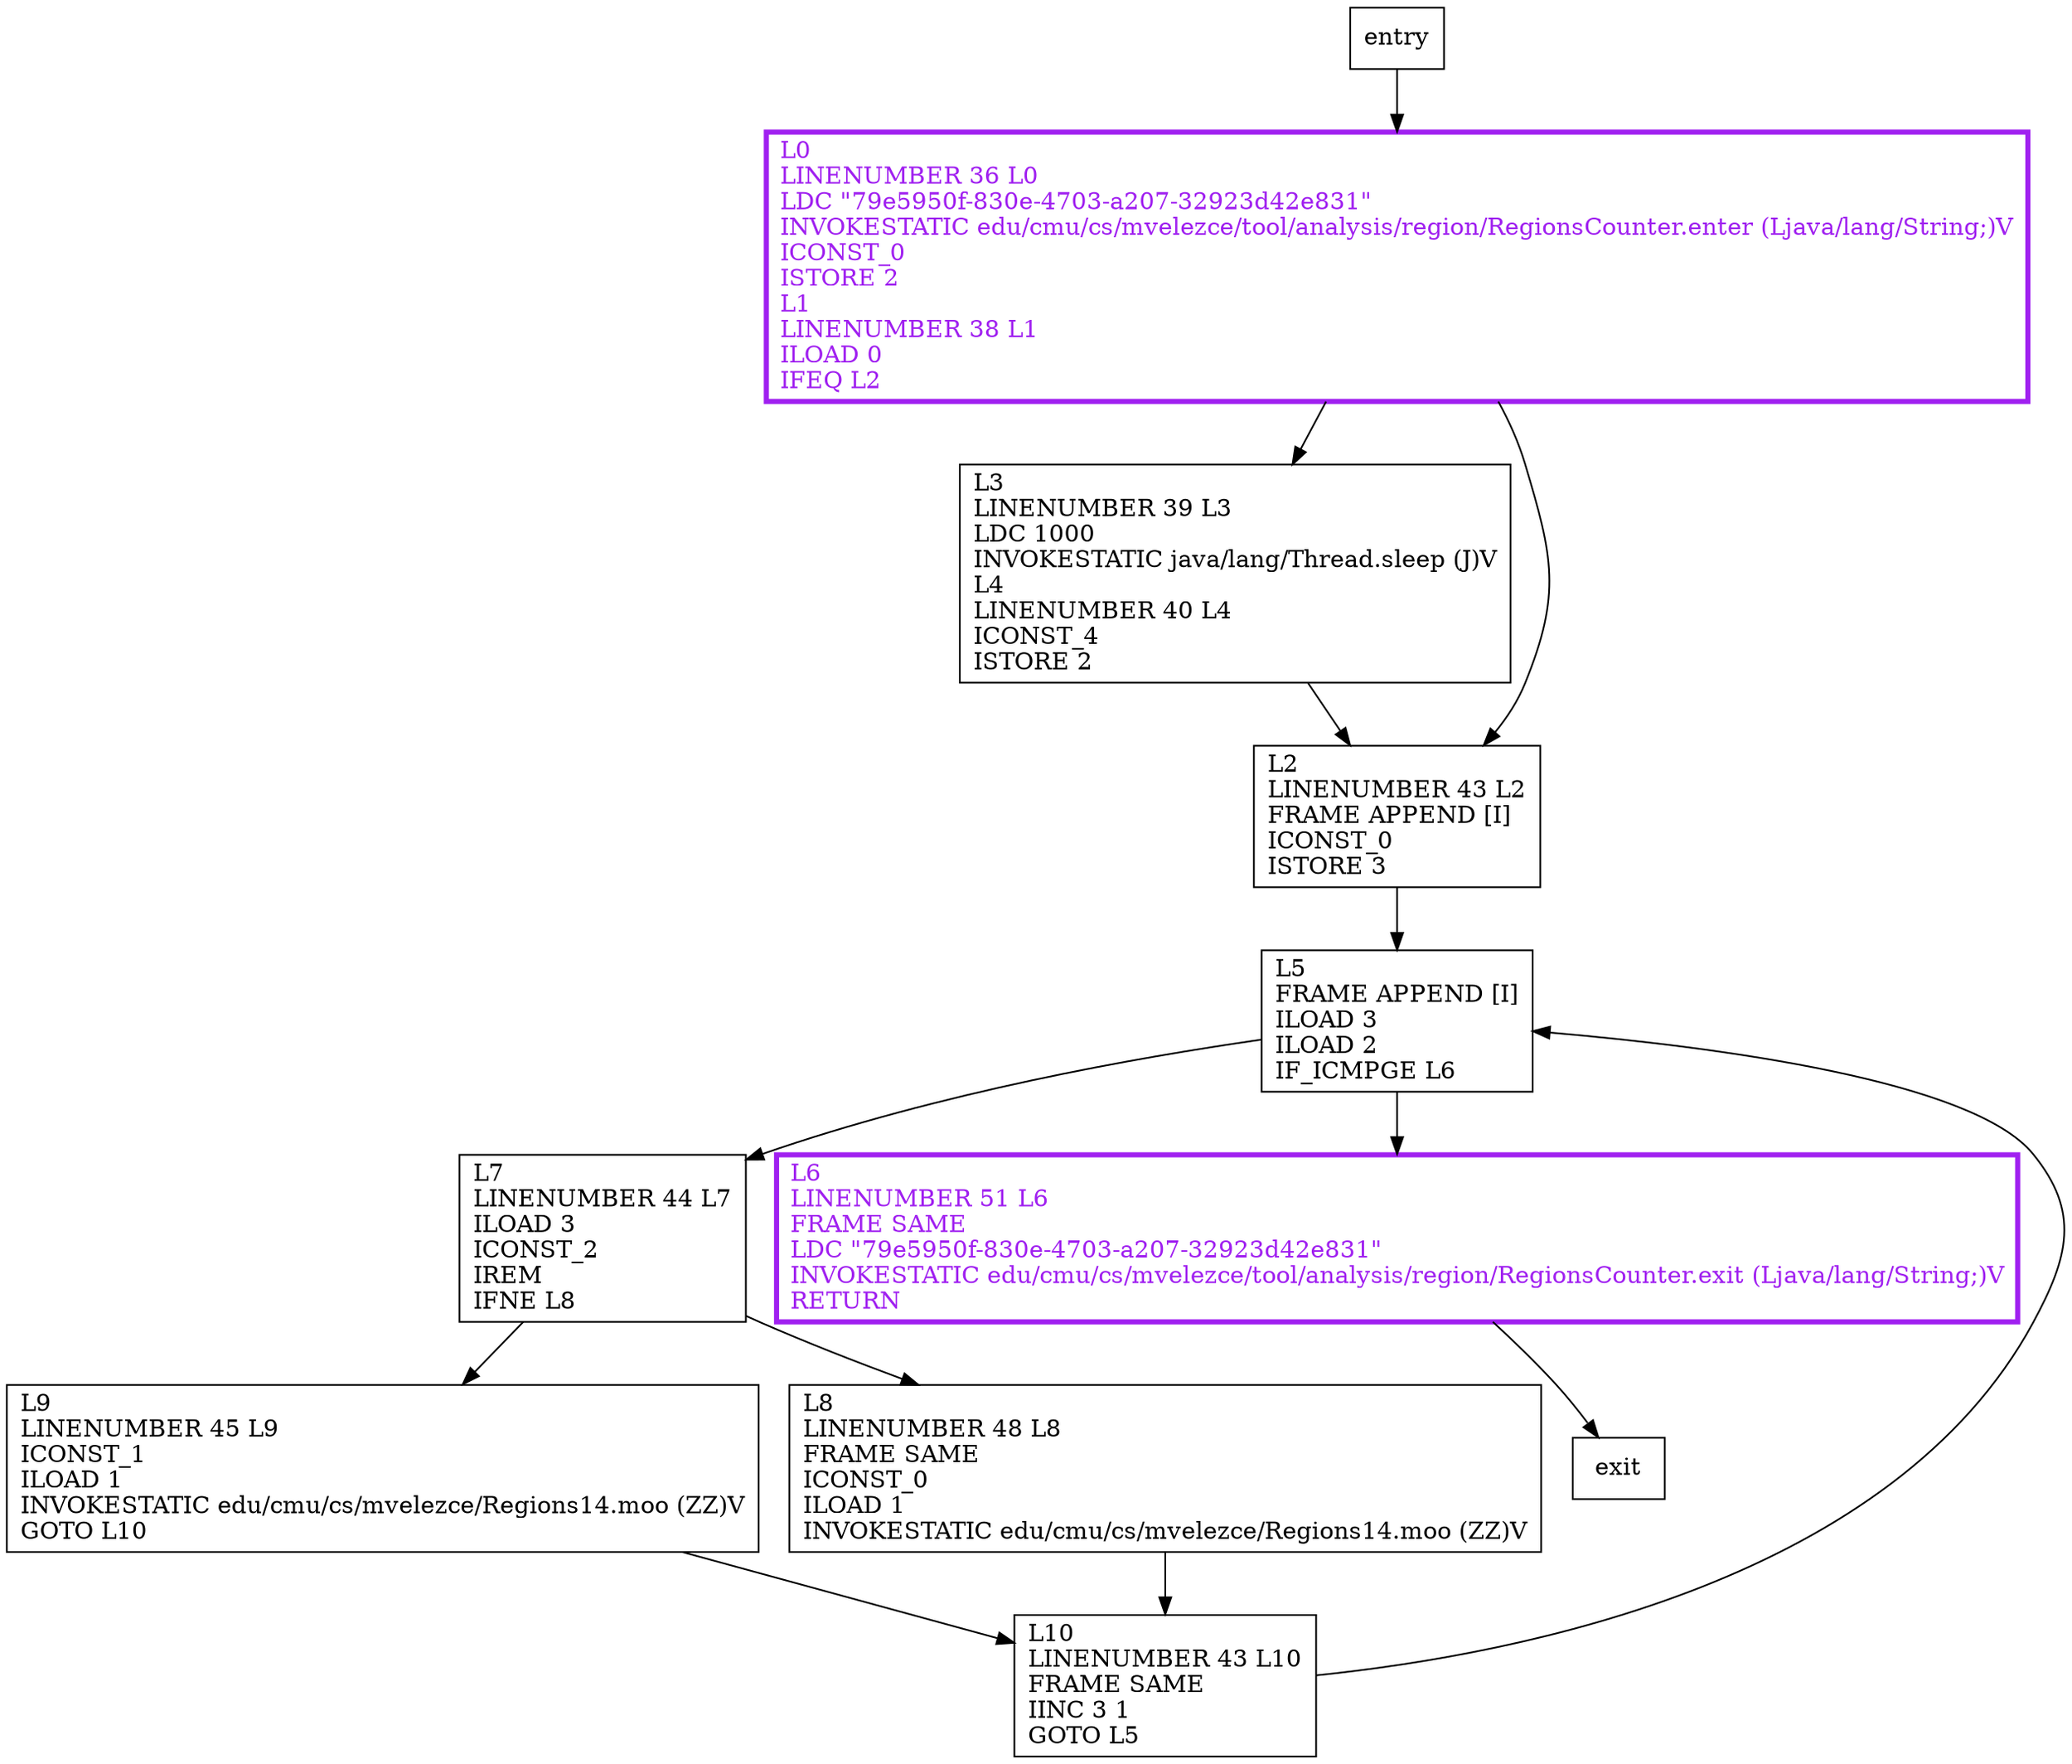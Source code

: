 digraph foo {
node [shape=record];
388338764 [label="L5\lFRAME APPEND [I]\lILOAD 3\lILOAD 2\lIF_ICMPGE L6\l"];
1551791506 [label="L9\lLINENUMBER 45 L9\lICONST_1\lILOAD 1\lINVOKESTATIC edu/cmu/cs/mvelezce/Regions14.moo (ZZ)V\lGOTO L10\l"];
1065394597 [label="L3\lLINENUMBER 39 L3\lLDC 1000\lINVOKESTATIC java/lang/Thread.sleep (J)V\lL4\lLINENUMBER 40 L4\lICONST_4\lISTORE 2\l"];
1130337731 [label="L7\lLINENUMBER 44 L7\lILOAD 3\lICONST_2\lIREM\lIFNE L8\l"];
1131864800 [label="L6\lLINENUMBER 51 L6\lFRAME SAME\lLDC \"79e5950f-830e-4703-a207-32923d42e831\"\lINVOKESTATIC edu/cmu/cs/mvelezce/tool/analysis/region/RegionsCounter.exit (Ljava/lang/String;)V\lRETURN\l"];
1724476775 [label="L8\lLINENUMBER 48 L8\lFRAME SAME\lICONST_0\lILOAD 1\lINVOKESTATIC edu/cmu/cs/mvelezce/Regions14.moo (ZZ)V\l"];
1479521180 [label="L2\lLINENUMBER 43 L2\lFRAME APPEND [I]\lICONST_0\lISTORE 3\l"];
1759317659 [label="L0\lLINENUMBER 36 L0\lLDC \"79e5950f-830e-4703-a207-32923d42e831\"\lINVOKESTATIC edu/cmu/cs/mvelezce/tool/analysis/region/RegionsCounter.enter (Ljava/lang/String;)V\lICONST_0\lISTORE 2\lL1\lLINENUMBER 38 L1\lILOAD 0\lIFEQ L2\l"];
686550303 [label="L10\lLINENUMBER 43 L10\lFRAME SAME\lIINC 3 1\lGOTO L5\l"];
entry;
exit;
entry -> 1759317659;
388338764 -> 1130337731;
388338764 -> 1131864800;
1551791506 -> 686550303;
1065394597 -> 1479521180;
1130337731 -> 1551791506;
1130337731 -> 1724476775;
1131864800 -> exit;
1724476775 -> 686550303;
1479521180 -> 388338764;
1759317659 -> 1065394597;
1759317659 -> 1479521180;
686550303 -> 388338764;
1131864800[fontcolor="purple", penwidth=3, color="purple"];
1759317659[fontcolor="purple", penwidth=3, color="purple"];
}
